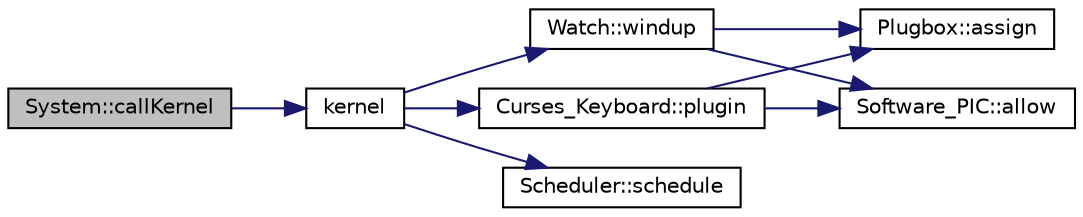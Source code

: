 digraph G
{
  bgcolor="transparent";
  edge [fontname="Helvetica",fontsize="10",labelfontname="Helvetica",labelfontsize="10"];
  node [fontname="Helvetica",fontsize="10",shape=record];
  rankdir="LR";
  Node1 [label="System::callKernel",height=0.2,width=0.4,color="black", fillcolor="grey75", style="filled" fontcolor="black"];
  Node1 -> Node2 [color="midnightblue",fontsize="10",style="solid",fontname="Helvetica"];
  Node2 [label="kernel",height=0.2,width=0.4,color="black",URL="$boot_8cc.html#aadb4d5397feda84ee5ee39b33082faca",tooltip="kernel entry point"];
  Node2 -> Node3 [color="midnightblue",fontsize="10",style="solid",fontname="Helvetica"];
  Node3 [label="Curses_Keyboard::plugin",height=0.2,width=0.4,color="black",URL="$classCurses__Keyboard.html#ada76cfa420d3b63fd720c1421d84d2ef",tooltip="enable the interrupt mechanism of the keyboard"];
  Node3 -> Node4 [color="midnightblue",fontsize="10",style="solid",fontname="Helvetica"];
  Node4 [label="Plugbox::assign",height=0.2,width=0.4,color="black",URL="$classPlugbox.html#a7f48e4645e6709fe2030aaa79eb0d3f1",tooltip="assign a Gate object to a specific interrupt"];
  Node3 -> Node5 [color="midnightblue",fontsize="10",style="solid",fontname="Helvetica"];
  Node5 [label="Software_PIC::allow",height=0.2,width=0.4,color="black",URL="$classSoftware__PIC.html#af6e50ac35035238fe28b9c17e83815d9",tooltip="allow a specific hardware interrupt"];
  Node2 -> Node6 [color="midnightblue",fontsize="10",style="solid",fontname="Helvetica"];
  Node6 [label="Watch::windup",height=0.2,width=0.4,color="black",URL="$classWatch.html#a147c656850857b641537d7ca232f5aff",tooltip="Enable the clock interrupt and its handling."];
  Node6 -> Node4 [color="midnightblue",fontsize="10",style="solid",fontname="Helvetica"];
  Node6 -> Node5 [color="midnightblue",fontsize="10",style="solid",fontname="Helvetica"];
  Node2 -> Node7 [color="midnightblue",fontsize="10",style="solid",fontname="Helvetica"];
  Node7 [label="Scheduler::schedule",height=0.2,width=0.4,color="black",URL="$classScheduler.html#a45442044c5cb2151b00f507a3c8d8195",tooltip="Start the scheduling by starting the first thread of the system."];
}
